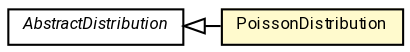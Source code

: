 #!/usr/local/bin/dot
#
# Class diagram 
# Generated by UMLGraph version R5_7_2-60-g0e99a6 (http://www.spinellis.gr/umlgraph/)
#

digraph G {
	graph [fontnames="svg"]
	edge [fontname="Roboto",fontsize=7,labelfontname="Roboto",labelfontsize=7,color="black"];
	node [fontname="Roboto",fontcolor="black",fontsize=8,shape=plaintext,margin=0,width=0,height=0];
	nodesep=0.15;
	ranksep=0.25;
	rankdir=LR;
	// de.lmu.ifi.dbs.elki.math.statistics.distribution.PoissonDistribution
	c8224522 [label=<<table title="de.lmu.ifi.dbs.elki.math.statistics.distribution.PoissonDistribution" border="0" cellborder="1" cellspacing="0" cellpadding="2" bgcolor="lemonChiffon" href="PoissonDistribution.html" target="_parent">
		<tr><td><table border="0" cellspacing="0" cellpadding="1">
		<tr><td align="center" balign="center"> <font face="Roboto">PoissonDistribution</font> </td></tr>
		</table></td></tr>
		</table>>, URL="PoissonDistribution.html"];
	// de.lmu.ifi.dbs.elki.math.statistics.distribution.AbstractDistribution
	c8224558 [label=<<table title="de.lmu.ifi.dbs.elki.math.statistics.distribution.AbstractDistribution" border="0" cellborder="1" cellspacing="0" cellpadding="2" href="AbstractDistribution.html" target="_parent">
		<tr><td><table border="0" cellspacing="0" cellpadding="1">
		<tr><td align="center" balign="center"> <font face="Roboto"><i>AbstractDistribution</i></font> </td></tr>
		</table></td></tr>
		</table>>, URL="AbstractDistribution.html"];
	// de.lmu.ifi.dbs.elki.math.statistics.distribution.PoissonDistribution extends de.lmu.ifi.dbs.elki.math.statistics.distribution.AbstractDistribution
	c8224558 -> c8224522 [arrowtail=empty,dir=back,weight=10];
}

